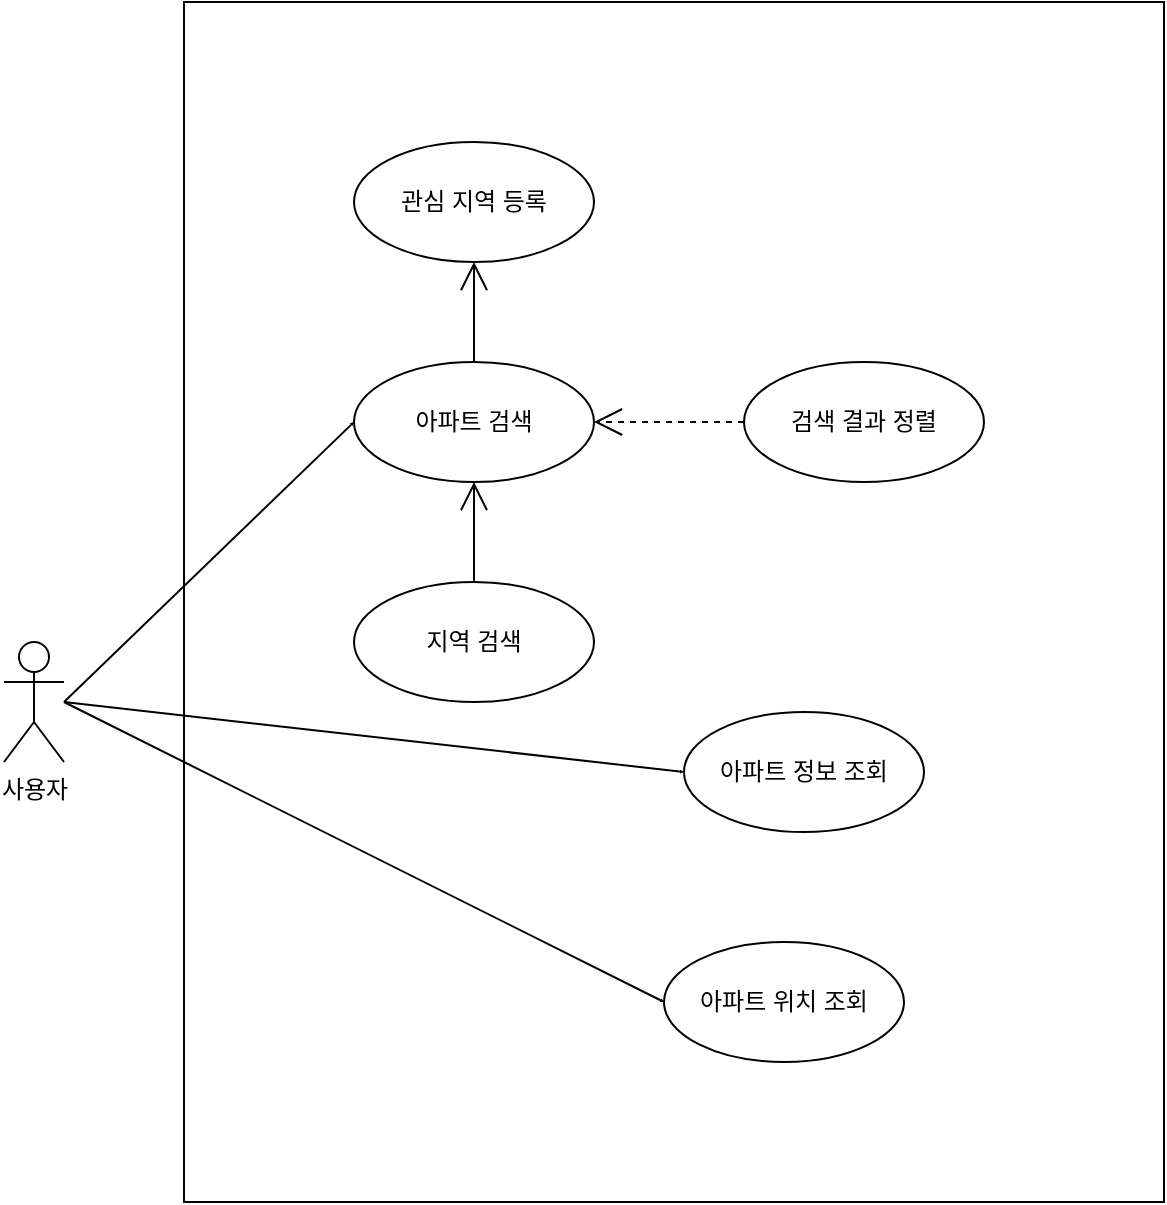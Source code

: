 <mxfile version="20.6.0" type="device"><diagram id="ka3LojQhG26WRkt4MAbv" name="페이지-1"><mxGraphModel dx="1344" dy="1568" grid="1" gridSize="10" guides="1" tooltips="1" connect="1" arrows="1" fold="1" page="1" pageScale="1" pageWidth="827" pageHeight="1169" math="0" shadow="0"><root><mxCell id="0"/><mxCell id="1" parent="0"/><mxCell id="CdVHAe6YTH8m6LNls26d-1" value="사용자" style="shape=umlActor;verticalLabelPosition=bottom;verticalAlign=top;html=1;outlineConnect=0;" vertex="1" parent="1"><mxGeometry x="130" y="520" width="30" height="60" as="geometry"/></mxCell><mxCell id="CdVHAe6YTH8m6LNls26d-4" value="" style="rounded=0;whiteSpace=wrap;html=1;" vertex="1" parent="1"><mxGeometry x="220" y="200" width="490" height="600" as="geometry"/></mxCell><mxCell id="CdVHAe6YTH8m6LNls26d-23" value="" style="endArrow=open;endFill=1;endSize=12;html=1;rounded=0;dashed=1;entryX=1;entryY=0.5;entryDx=0;entryDy=0;" edge="1" parent="1" source="CdVHAe6YTH8m6LNls26d-45" target="CdVHAe6YTH8m6LNls26d-43"><mxGeometry width="160" relative="1" as="geometry"><mxPoint x="120" y="400" as="sourcePoint"/><mxPoint x="330" y="600" as="targetPoint"/></mxGeometry></mxCell><mxCell id="CdVHAe6YTH8m6LNls26d-43" value="아파트 검색" style="ellipse;whiteSpace=wrap;html=1;" vertex="1" parent="1"><mxGeometry x="305" y="380" width="120" height="60" as="geometry"/></mxCell><mxCell id="CdVHAe6YTH8m6LNls26d-44" value="지역 검색" style="ellipse;whiteSpace=wrap;html=1;" vertex="1" parent="1"><mxGeometry x="305" y="490" width="120" height="60" as="geometry"/></mxCell><mxCell id="CdVHAe6YTH8m6LNls26d-45" value="검색 결과 정렬" style="ellipse;whiteSpace=wrap;html=1;" vertex="1" parent="1"><mxGeometry x="500" y="380" width="120" height="60" as="geometry"/></mxCell><mxCell id="CdVHAe6YTH8m6LNls26d-46" value="아파트 정보 조회" style="ellipse;whiteSpace=wrap;html=1;" vertex="1" parent="1"><mxGeometry x="470" y="555" width="120" height="60" as="geometry"/></mxCell><mxCell id="CdVHAe6YTH8m6LNls26d-47" value="아파트 위치 조회" style="ellipse;whiteSpace=wrap;html=1;" vertex="1" parent="1"><mxGeometry x="460" y="670" width="120" height="60" as="geometry"/></mxCell><mxCell id="CdVHAe6YTH8m6LNls26d-48" value="" style="endArrow=open;endFill=1;endSize=12;html=1;rounded=0;exitX=0.5;exitY=0;exitDx=0;exitDy=0;entryX=0.5;entryY=1;entryDx=0;entryDy=0;" edge="1" parent="1" source="CdVHAe6YTH8m6LNls26d-44" target="CdVHAe6YTH8m6LNls26d-43"><mxGeometry width="160" relative="1" as="geometry"><mxPoint x="-50" y="510" as="sourcePoint"/><mxPoint x="160" y="610" as="targetPoint"/></mxGeometry></mxCell><mxCell id="CdVHAe6YTH8m6LNls26d-50" value="관심 지역 등록" style="ellipse;whiteSpace=wrap;html=1;" vertex="1" parent="1"><mxGeometry x="305" y="270" width="120" height="60" as="geometry"/></mxCell><mxCell id="CdVHAe6YTH8m6LNls26d-51" value="" style="endArrow=open;endFill=1;endSize=12;html=1;rounded=0;exitX=0.5;exitY=0;exitDx=0;exitDy=0;entryX=0.5;entryY=1;entryDx=0;entryDy=0;" edge="1" parent="1" source="CdVHAe6YTH8m6LNls26d-43" target="CdVHAe6YTH8m6LNls26d-50"><mxGeometry width="160" relative="1" as="geometry"><mxPoint x="375" y="500" as="sourcePoint"/><mxPoint x="375" y="450" as="targetPoint"/></mxGeometry></mxCell><mxCell id="CdVHAe6YTH8m6LNls26d-54" value="" style="endArrow=open;endFill=1;endSize=0;html=1;rounded=0;entryX=0;entryY=0.5;entryDx=0;entryDy=0;startSize=0;" edge="1" parent="1" target="CdVHAe6YTH8m6LNls26d-46"><mxGeometry width="160" relative="1" as="geometry"><mxPoint x="160" y="550" as="sourcePoint"/><mxPoint x="438" y="433" as="targetPoint"/></mxGeometry></mxCell><mxCell id="CdVHAe6YTH8m6LNls26d-55" value="" style="endArrow=open;endFill=1;endSize=0;html=1;rounded=0;entryX=0;entryY=0.5;entryDx=0;entryDy=0;startSize=0;" edge="1" parent="1" target="CdVHAe6YTH8m6LNls26d-47"><mxGeometry width="160" relative="1" as="geometry"><mxPoint x="160" y="550" as="sourcePoint"/><mxPoint x="480" y="595" as="targetPoint"/></mxGeometry></mxCell><mxCell id="CdVHAe6YTH8m6LNls26d-56" value="" style="endArrow=open;endFill=1;endSize=0;html=1;rounded=0;entryX=0;entryY=0.5;entryDx=0;entryDy=0;startSize=0;" edge="1" parent="1" target="CdVHAe6YTH8m6LNls26d-43"><mxGeometry width="160" relative="1" as="geometry"><mxPoint x="160" y="550" as="sourcePoint"/><mxPoint x="490" y="605" as="targetPoint"/></mxGeometry></mxCell></root></mxGraphModel></diagram></mxfile>